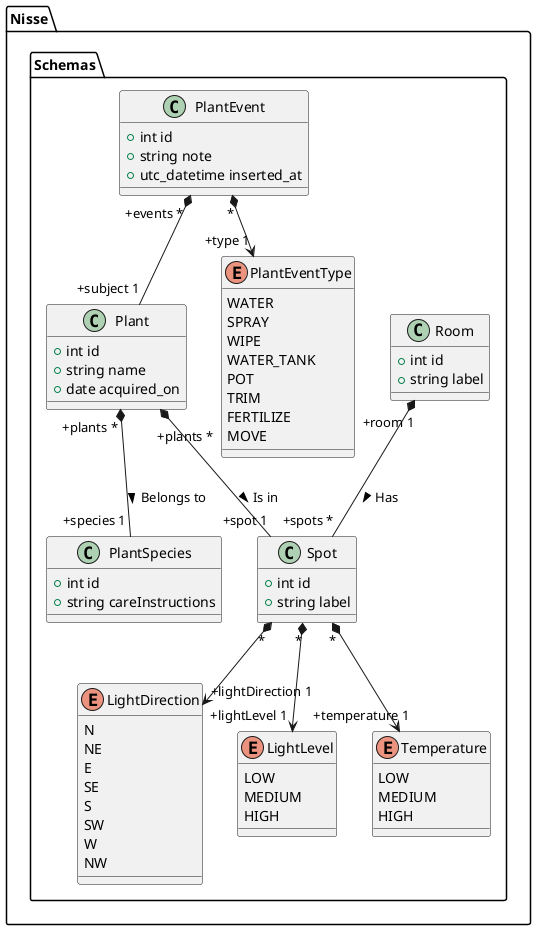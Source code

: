 @startuml
namespace Nisse.Schemas {
  class Plant {
    +int id
    +string name
    +date acquired_on
  }

  class PlantSpecies {
    +int id
    +string careInstructions
  }

  Plant "+plants *" *-- "+species 1" PlantSpecies : Belongs to >

  class Room {
    +int id
    +string label
  }
  
  Enum LightDirection {
    N
    NE
    E
    SE
    S
    SW
    W
    NW
  }

  Enum LightLevel {
    LOW
    MEDIUM
    HIGH
  }

  Enum Temperature {
    LOW
    MEDIUM
    HIGH
  }

  class Spot {
    +int id
    +string label
  }

  Spot "*" *--> "+lightLevel 1" LightLevel
  Spot "*" *--> "+lightDirection 1" LightDirection
  Spot "*" *--> "+temperature 1" Temperature

  Room "+room 1" *-- "+spots *" Spot : Has >

  Plant "+plants *" *-- "+spot 1" Spot : Is in >

  class PlantEvent {
    +int id
    +string note
    +utc_datetime inserted_at
  }

  enum PlantEventType {
    WATER
    SPRAY
    WIPE
    WATER_TANK
    POT
    TRIM
    FERTILIZE
    MOVE
  }

  PlantEvent "*" *--> "+type 1" PlantEventType

  PlantEvent "+events *" *-- "+subject 1" Plant
}
@enduml